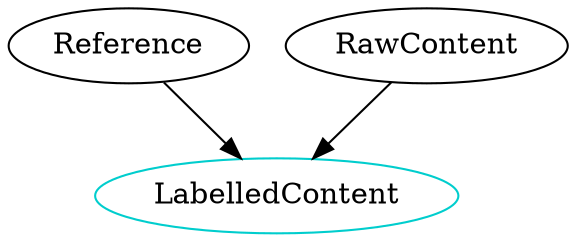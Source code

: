 digraph labelledcontent {

    Reference -> LabelledContent;
    RawContent -> LabelledContent;

    /* definitions for each type component */
	LabelledContent 	    [shape=oval, color=cyan3, label="LabelledContent"];
}

/* dot -Tpng sample.dot -o sample.png */

